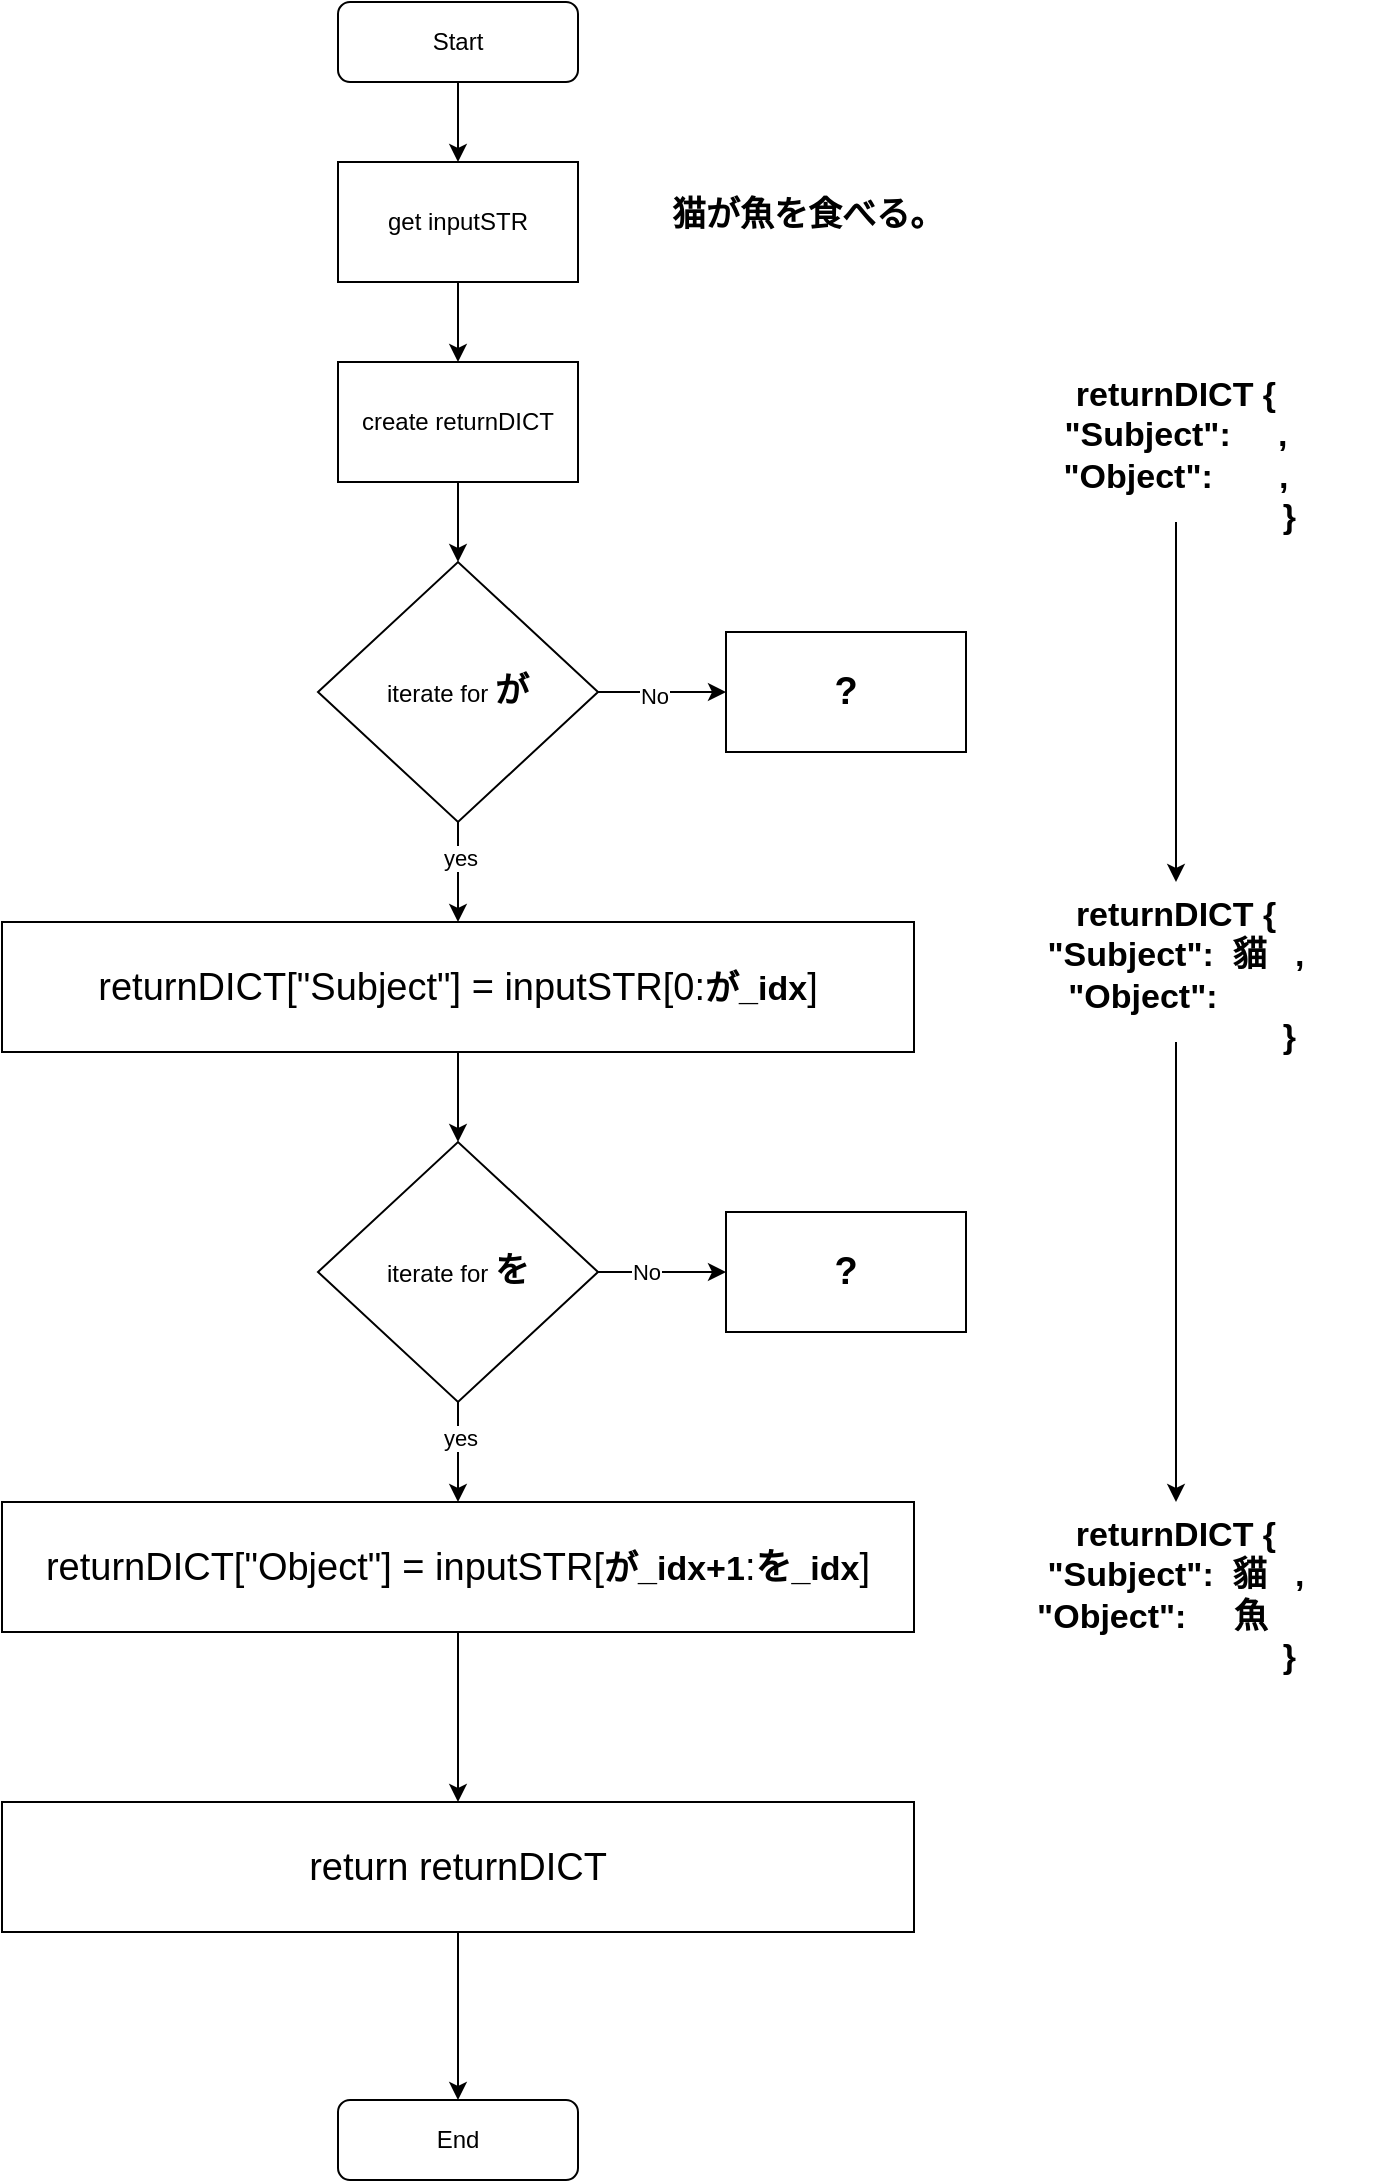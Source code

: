 <mxfile version="26.0.16">
  <diagram id="C5RBs43oDa-KdzZeNtuy" name="Page-1">
    <mxGraphModel dx="1827" dy="505" grid="1" gridSize="10" guides="1" tooltips="1" connect="1" arrows="1" fold="1" page="1" pageScale="1" pageWidth="827" pageHeight="1169" math="0" shadow="0">
      <root>
        <mxCell id="WIyWlLk6GJQsqaUBKTNV-0" />
        <mxCell id="WIyWlLk6GJQsqaUBKTNV-1" parent="WIyWlLk6GJQsqaUBKTNV-0" />
        <mxCell id="Mr5uFOOeSS0G5EtgmH-h-1" value="" style="edgeStyle=orthogonalEdgeStyle;rounded=0;orthogonalLoop=1;jettySize=auto;html=1;" edge="1" parent="WIyWlLk6GJQsqaUBKTNV-1" source="WIyWlLk6GJQsqaUBKTNV-3" target="Mr5uFOOeSS0G5EtgmH-h-0">
          <mxGeometry relative="1" as="geometry" />
        </mxCell>
        <mxCell id="WIyWlLk6GJQsqaUBKTNV-3" value="Start" style="rounded=1;whiteSpace=wrap;html=1;fontSize=12;glass=0;strokeWidth=1;shadow=0;" parent="WIyWlLk6GJQsqaUBKTNV-1" vertex="1">
          <mxGeometry x="160" y="80" width="120" height="40" as="geometry" />
        </mxCell>
        <mxCell id="Mr5uFOOeSS0G5EtgmH-h-3" value="" style="edgeStyle=orthogonalEdgeStyle;rounded=0;orthogonalLoop=1;jettySize=auto;html=1;" edge="1" parent="WIyWlLk6GJQsqaUBKTNV-1" source="Mr5uFOOeSS0G5EtgmH-h-0" target="Mr5uFOOeSS0G5EtgmH-h-2">
          <mxGeometry relative="1" as="geometry" />
        </mxCell>
        <mxCell id="Mr5uFOOeSS0G5EtgmH-h-0" value="get inputSTR" style="rounded=0;whiteSpace=wrap;html=1;" vertex="1" parent="WIyWlLk6GJQsqaUBKTNV-1">
          <mxGeometry x="160" y="160" width="120" height="60" as="geometry" />
        </mxCell>
        <mxCell id="Mr5uFOOeSS0G5EtgmH-h-9" value="" style="edgeStyle=orthogonalEdgeStyle;rounded=0;orthogonalLoop=1;jettySize=auto;html=1;" edge="1" parent="WIyWlLk6GJQsqaUBKTNV-1" source="Mr5uFOOeSS0G5EtgmH-h-2" target="Mr5uFOOeSS0G5EtgmH-h-8">
          <mxGeometry relative="1" as="geometry" />
        </mxCell>
        <mxCell id="Mr5uFOOeSS0G5EtgmH-h-2" value="create returnDICT" style="rounded=0;whiteSpace=wrap;html=1;" vertex="1" parent="WIyWlLk6GJQsqaUBKTNV-1">
          <mxGeometry x="160" y="260" width="120" height="60" as="geometry" />
        </mxCell>
        <mxCell id="Mr5uFOOeSS0G5EtgmH-h-4" value="&lt;b&gt;&lt;font style=&quot;font-size: 17px;&quot;&gt;猫が魚を食べる。&lt;/font&gt;&lt;/b&gt;" style="text;whiteSpace=wrap;html=1;align=center;" vertex="1" parent="WIyWlLk6GJQsqaUBKTNV-1">
          <mxGeometry x="290" y="170" width="210" height="40" as="geometry" />
        </mxCell>
        <mxCell id="Mr5uFOOeSS0G5EtgmH-h-28" style="edgeStyle=orthogonalEdgeStyle;rounded=0;orthogonalLoop=1;jettySize=auto;html=1;entryX=0.5;entryY=0;entryDx=0;entryDy=0;" edge="1" parent="WIyWlLk6GJQsqaUBKTNV-1" source="Mr5uFOOeSS0G5EtgmH-h-5" target="Mr5uFOOeSS0G5EtgmH-h-13">
          <mxGeometry relative="1" as="geometry" />
        </mxCell>
        <mxCell id="Mr5uFOOeSS0G5EtgmH-h-5" value="&lt;span style=&quot;font-size: 17px;&quot;&gt;&lt;b&gt;returnDICT {&lt;/b&gt;&lt;/span&gt;&lt;div&gt;&lt;span style=&quot;font-size: 17px;&quot;&gt;&lt;b&gt;&quot;Subject&quot;:&amp;nbsp; &amp;nbsp; &amp;nbsp;,&lt;/b&gt;&lt;/span&gt;&lt;/div&gt;&lt;div&gt;&lt;span style=&quot;font-size: 17px;&quot;&gt;&lt;b&gt;&quot;Object&quot;:&amp;nbsp; &amp;nbsp; &amp;nbsp; &amp;nbsp;,&lt;br&gt;&lt;/b&gt;&lt;/span&gt;&lt;div&gt;&lt;span style=&quot;font-size: 17px;&quot;&gt;&lt;b&gt;&lt;span style=&quot;white-space: pre;&quot;&gt;&#x9;&lt;/span&gt;&lt;span style=&quot;white-space: pre;&quot;&gt;&#x9;&lt;/span&gt;&lt;span style=&quot;white-space: pre;&quot;&gt;&#x9;&lt;/span&gt;}&lt;/b&gt;&lt;/span&gt;&lt;/div&gt;&lt;/div&gt;" style="text;whiteSpace=wrap;html=1;align=center;" vertex="1" parent="WIyWlLk6GJQsqaUBKTNV-1">
          <mxGeometry x="474" y="260" width="210" height="80" as="geometry" />
        </mxCell>
        <mxCell id="Mr5uFOOeSS0G5EtgmH-h-11" value="" style="edgeStyle=orthogonalEdgeStyle;rounded=0;orthogonalLoop=1;jettySize=auto;html=1;" edge="1" parent="WIyWlLk6GJQsqaUBKTNV-1" source="Mr5uFOOeSS0G5EtgmH-h-8" target="Mr5uFOOeSS0G5EtgmH-h-10">
          <mxGeometry relative="1" as="geometry" />
        </mxCell>
        <mxCell id="Mr5uFOOeSS0G5EtgmH-h-12" value="yes" style="edgeLabel;html=1;align=center;verticalAlign=middle;resizable=0;points=[];" vertex="1" connectable="0" parent="Mr5uFOOeSS0G5EtgmH-h-11">
          <mxGeometry x="-0.287" y="1" relative="1" as="geometry">
            <mxPoint as="offset" />
          </mxGeometry>
        </mxCell>
        <mxCell id="Mr5uFOOeSS0G5EtgmH-h-18" value="" style="edgeStyle=orthogonalEdgeStyle;rounded=0;orthogonalLoop=1;jettySize=auto;html=1;" edge="1" parent="WIyWlLk6GJQsqaUBKTNV-1" source="Mr5uFOOeSS0G5EtgmH-h-8" target="Mr5uFOOeSS0G5EtgmH-h-17">
          <mxGeometry relative="1" as="geometry" />
        </mxCell>
        <mxCell id="Mr5uFOOeSS0G5EtgmH-h-36" value="No" style="edgeLabel;html=1;align=center;verticalAlign=middle;resizable=0;points=[];" vertex="1" connectable="0" parent="Mr5uFOOeSS0G5EtgmH-h-18">
          <mxGeometry x="-0.119" y="-2" relative="1" as="geometry">
            <mxPoint as="offset" />
          </mxGeometry>
        </mxCell>
        <mxCell id="Mr5uFOOeSS0G5EtgmH-h-8" value="iterate for&amp;nbsp;&lt;b&gt;&lt;font style=&quot;font-size: 17px;&quot;&gt;が&lt;/font&gt;&lt;/b&gt;" style="rhombus;whiteSpace=wrap;html=1;direction=south;" vertex="1" parent="WIyWlLk6GJQsqaUBKTNV-1">
          <mxGeometry x="150" y="360" width="140" height="130" as="geometry" />
        </mxCell>
        <mxCell id="Mr5uFOOeSS0G5EtgmH-h-26" value="" style="edgeStyle=orthogonalEdgeStyle;rounded=0;orthogonalLoop=1;jettySize=auto;html=1;" edge="1" parent="WIyWlLk6GJQsqaUBKTNV-1" source="Mr5uFOOeSS0G5EtgmH-h-10" target="Mr5uFOOeSS0G5EtgmH-h-24">
          <mxGeometry relative="1" as="geometry" />
        </mxCell>
        <mxCell id="Mr5uFOOeSS0G5EtgmH-h-10" value="&lt;font style=&quot;font-size: 19px;&quot;&gt;returnDICT[&quot;Subject&quot;] = inputSTR[0:&lt;b style=&quot;font-size: 12px;&quot;&gt;&lt;font style=&quot;font-size: 17px;&quot;&gt;が_idx&lt;/font&gt;&lt;/b&gt;]&lt;/font&gt;" style="rounded=0;whiteSpace=wrap;html=1;" vertex="1" parent="WIyWlLk6GJQsqaUBKTNV-1">
          <mxGeometry x="-8" y="540" width="456" height="65" as="geometry" />
        </mxCell>
        <mxCell id="Mr5uFOOeSS0G5EtgmH-h-33" style="edgeStyle=orthogonalEdgeStyle;rounded=0;orthogonalLoop=1;jettySize=auto;html=1;entryX=0.5;entryY=0;entryDx=0;entryDy=0;" edge="1" parent="WIyWlLk6GJQsqaUBKTNV-1" source="Mr5uFOOeSS0G5EtgmH-h-13" target="Mr5uFOOeSS0G5EtgmH-h-31">
          <mxGeometry relative="1" as="geometry" />
        </mxCell>
        <mxCell id="Mr5uFOOeSS0G5EtgmH-h-13" value="&lt;span style=&quot;font-size: 17px;&quot;&gt;&lt;b&gt;returnDICT {&lt;/b&gt;&lt;/span&gt;&lt;div&gt;&lt;span style=&quot;font-size: 17px;&quot;&gt;&lt;b&gt;&quot;Subject&quot;:&amp;nbsp; 貓&amp;nbsp; &amp;nbsp;,&lt;/b&gt;&lt;/span&gt;&lt;/div&gt;&lt;div&gt;&lt;span style=&quot;font-size: 17px;&quot;&gt;&lt;b&gt;&quot;Object&quot;:&amp;nbsp; &amp;nbsp; &amp;nbsp; &amp;nbsp;&lt;/b&gt;&lt;/span&gt;&lt;/div&gt;&lt;div&gt;&lt;b style=&quot;font-size: 17px; background-color: transparent; color: light-dark(rgb(0, 0, 0), rgb(255, 255, 255));&quot;&gt;&lt;span style=&quot;white-space: pre;&quot;&gt;&#x9;&lt;/span&gt;&lt;span style=&quot;white-space: pre;&quot;&gt;&#x9;&lt;/span&gt;&lt;span style=&quot;white-space: pre;&quot;&gt;&#x9;&lt;/span&gt;}&lt;/b&gt;&lt;/div&gt;" style="text;whiteSpace=wrap;html=1;align=center;" vertex="1" parent="WIyWlLk6GJQsqaUBKTNV-1">
          <mxGeometry x="474" y="520" width="210" height="80" as="geometry" />
        </mxCell>
        <mxCell id="Mr5uFOOeSS0G5EtgmH-h-17" value="&lt;font style=&quot;font-size: 19px;&quot;&gt;&lt;b&gt;?&lt;/b&gt;&lt;/font&gt;" style="rounded=0;whiteSpace=wrap;html=1;" vertex="1" parent="WIyWlLk6GJQsqaUBKTNV-1">
          <mxGeometry x="354" y="395" width="120" height="60" as="geometry" />
        </mxCell>
        <mxCell id="Mr5uFOOeSS0G5EtgmH-h-21" value="" style="edgeStyle=orthogonalEdgeStyle;rounded=0;orthogonalLoop=1;jettySize=auto;html=1;" edge="1" parent="WIyWlLk6GJQsqaUBKTNV-1" source="Mr5uFOOeSS0G5EtgmH-h-24" target="Mr5uFOOeSS0G5EtgmH-h-25">
          <mxGeometry relative="1" as="geometry" />
        </mxCell>
        <mxCell id="Mr5uFOOeSS0G5EtgmH-h-22" value="yes" style="edgeLabel;html=1;align=center;verticalAlign=middle;resizable=0;points=[];" vertex="1" connectable="0" parent="Mr5uFOOeSS0G5EtgmH-h-21">
          <mxGeometry x="-0.287" y="1" relative="1" as="geometry">
            <mxPoint as="offset" />
          </mxGeometry>
        </mxCell>
        <mxCell id="Mr5uFOOeSS0G5EtgmH-h-30" value="" style="edgeStyle=orthogonalEdgeStyle;rounded=0;orthogonalLoop=1;jettySize=auto;html=1;" edge="1" parent="WIyWlLk6GJQsqaUBKTNV-1" source="Mr5uFOOeSS0G5EtgmH-h-24" target="Mr5uFOOeSS0G5EtgmH-h-29">
          <mxGeometry relative="1" as="geometry" />
        </mxCell>
        <mxCell id="Mr5uFOOeSS0G5EtgmH-h-37" value="No" style="edgeLabel;html=1;align=center;verticalAlign=middle;resizable=0;points=[];" vertex="1" connectable="0" parent="Mr5uFOOeSS0G5EtgmH-h-30">
          <mxGeometry x="-0.244" relative="1" as="geometry">
            <mxPoint as="offset" />
          </mxGeometry>
        </mxCell>
        <mxCell id="Mr5uFOOeSS0G5EtgmH-h-24" value="iterate for&amp;nbsp;&lt;b&gt;&lt;font style=&quot;font-size: 17px;&quot;&gt;を&lt;/font&gt;&lt;/b&gt;" style="rhombus;whiteSpace=wrap;html=1;direction=south;" vertex="1" parent="WIyWlLk6GJQsqaUBKTNV-1">
          <mxGeometry x="150" y="650" width="140" height="130" as="geometry" />
        </mxCell>
        <mxCell id="Mr5uFOOeSS0G5EtgmH-h-39" value="" style="edgeStyle=orthogonalEdgeStyle;rounded=0;orthogonalLoop=1;jettySize=auto;html=1;" edge="1" parent="WIyWlLk6GJQsqaUBKTNV-1" source="Mr5uFOOeSS0G5EtgmH-h-25" target="Mr5uFOOeSS0G5EtgmH-h-38">
          <mxGeometry relative="1" as="geometry" />
        </mxCell>
        <mxCell id="Mr5uFOOeSS0G5EtgmH-h-25" value="&lt;font style=&quot;&quot;&gt;&lt;span style=&quot;font-size: 19px;&quot;&gt;returnDICT[&quot;Object&quot;] = inputSTR[&lt;/span&gt;&lt;b style=&quot;font-size: 12px;&quot;&gt;&lt;font style=&quot;font-size: 17px;&quot;&gt;が_idx+1&lt;/font&gt;&lt;/b&gt;&lt;span style=&quot;font-size: 19px;&quot;&gt;:&lt;/span&gt;&lt;b style=&quot;&quot;&gt;&lt;font style=&quot;font-size: 18px;&quot;&gt;を&lt;/font&gt;&lt;/b&gt;&lt;b style=&quot;font-size: 12px;&quot;&gt;&lt;font style=&quot;font-size: 17px;&quot;&gt;_idx&lt;/font&gt;&lt;/b&gt;&lt;span style=&quot;font-size: 19px;&quot;&gt;]&lt;/span&gt;&lt;/font&gt;" style="rounded=0;whiteSpace=wrap;html=1;" vertex="1" parent="WIyWlLk6GJQsqaUBKTNV-1">
          <mxGeometry x="-8" y="830" width="456" height="65" as="geometry" />
        </mxCell>
        <mxCell id="Mr5uFOOeSS0G5EtgmH-h-29" value="&lt;font style=&quot;font-size: 19px;&quot;&gt;&lt;b&gt;?&lt;/b&gt;&lt;/font&gt;" style="rounded=0;whiteSpace=wrap;html=1;" vertex="1" parent="WIyWlLk6GJQsqaUBKTNV-1">
          <mxGeometry x="354" y="685" width="120" height="60" as="geometry" />
        </mxCell>
        <mxCell id="Mr5uFOOeSS0G5EtgmH-h-31" value="&lt;span style=&quot;font-size: 17px;&quot;&gt;&lt;b&gt;returnDICT {&lt;/b&gt;&lt;/span&gt;&lt;div&gt;&lt;span style=&quot;font-size: 17px;&quot;&gt;&lt;b&gt;&quot;Subject&quot;:&amp;nbsp; 貓&amp;nbsp; &amp;nbsp;,&lt;/b&gt;&lt;/span&gt;&lt;/div&gt;&lt;div&gt;&lt;span style=&quot;font-size: 17px;&quot;&gt;&lt;b&gt;&quot;Object&quot;:&amp;nbsp; &amp;nbsp; &amp;nbsp;魚&amp;nbsp; &amp;nbsp; &amp;nbsp;&lt;/b&gt;&lt;/span&gt;&lt;/div&gt;&lt;div&gt;&lt;b style=&quot;font-size: 17px; background-color: transparent; color: light-dark(rgb(0, 0, 0), rgb(255, 255, 255));&quot;&gt;&lt;span style=&quot;white-space: pre;&quot;&gt;&#x9;&lt;/span&gt;&lt;span style=&quot;white-space: pre;&quot;&gt;&#x9;&lt;/span&gt;&lt;span style=&quot;white-space: pre;&quot;&gt;&#x9;&lt;/span&gt;}&lt;/b&gt;&lt;/div&gt;" style="text;whiteSpace=wrap;html=1;align=center;" vertex="1" parent="WIyWlLk6GJQsqaUBKTNV-1">
          <mxGeometry x="474" y="830" width="210" height="65" as="geometry" />
        </mxCell>
        <mxCell id="Mr5uFOOeSS0G5EtgmH-h-41" value="" style="edgeStyle=orthogonalEdgeStyle;rounded=0;orthogonalLoop=1;jettySize=auto;html=1;" edge="1" parent="WIyWlLk6GJQsqaUBKTNV-1" source="Mr5uFOOeSS0G5EtgmH-h-38" target="Mr5uFOOeSS0G5EtgmH-h-40">
          <mxGeometry relative="1" as="geometry" />
        </mxCell>
        <mxCell id="Mr5uFOOeSS0G5EtgmH-h-38" value="&lt;span style=&quot;font-size: 19px;&quot;&gt;return returnDICT&lt;/span&gt;" style="rounded=0;whiteSpace=wrap;html=1;" vertex="1" parent="WIyWlLk6GJQsqaUBKTNV-1">
          <mxGeometry x="-8" y="980" width="456" height="65" as="geometry" />
        </mxCell>
        <mxCell id="Mr5uFOOeSS0G5EtgmH-h-40" value="End" style="rounded=1;whiteSpace=wrap;html=1;fontSize=12;glass=0;strokeWidth=1;shadow=0;" vertex="1" parent="WIyWlLk6GJQsqaUBKTNV-1">
          <mxGeometry x="160" y="1129" width="120" height="40" as="geometry" />
        </mxCell>
      </root>
    </mxGraphModel>
  </diagram>
</mxfile>
